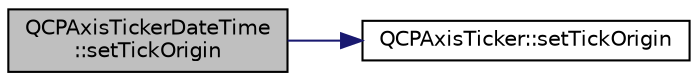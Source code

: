 digraph "QCPAxisTickerDateTime::setTickOrigin"
{
 // LATEX_PDF_SIZE
  edge [fontname="Helvetica",fontsize="10",labelfontname="Helvetica",labelfontsize="10"];
  node [fontname="Helvetica",fontsize="10",shape=record];
  rankdir="LR";
  Node1 [label="QCPAxisTickerDateTime\l::setTickOrigin",height=0.2,width=0.4,color="black", fillcolor="grey75", style="filled", fontcolor="black",tooltip=" "];
  Node1 -> Node2 [color="midnightblue",fontsize="10",style="solid",fontname="Helvetica"];
  Node2 [label="QCPAxisTicker::setTickOrigin",height=0.2,width=0.4,color="black", fillcolor="white", style="filled",URL="$classQCPAxisTicker.html#ab509c7e500293bf66a8409f0d7c23943",tooltip=" "];
}
